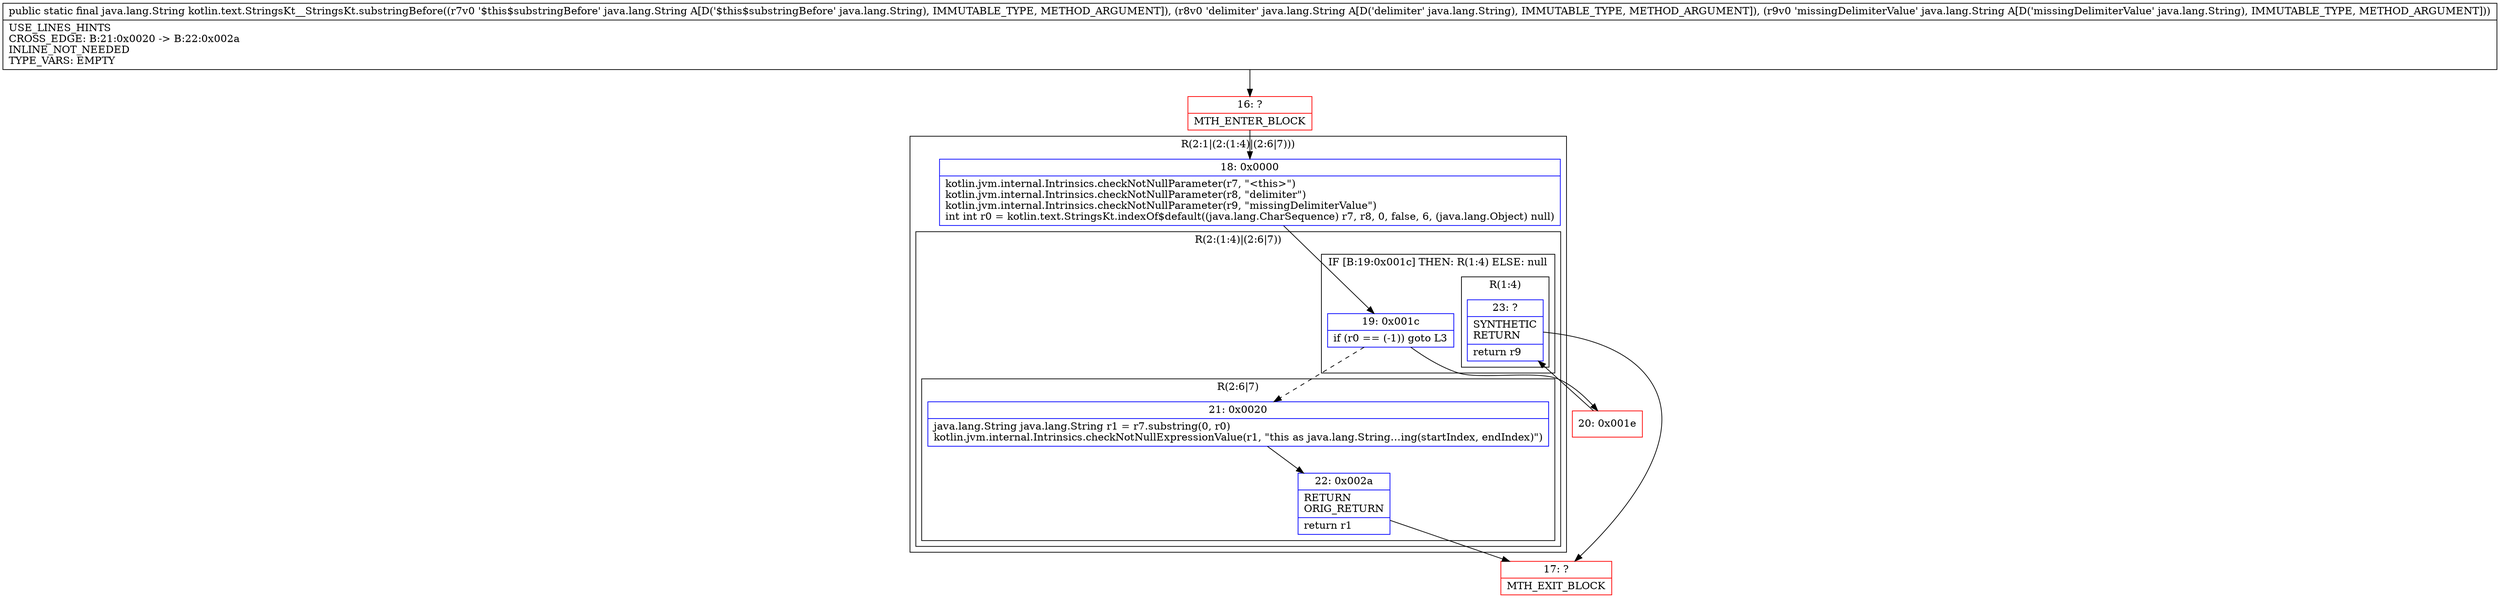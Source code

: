 digraph "CFG forkotlin.text.StringsKt__StringsKt.substringBefore(Ljava\/lang\/String;Ljava\/lang\/String;Ljava\/lang\/String;)Ljava\/lang\/String;" {
subgraph cluster_Region_1983114431 {
label = "R(2:1|(2:(1:4)|(2:6|7)))";
node [shape=record,color=blue];
Node_18 [shape=record,label="{18\:\ 0x0000|kotlin.jvm.internal.Intrinsics.checkNotNullParameter(r7, \"\<this\>\")\lkotlin.jvm.internal.Intrinsics.checkNotNullParameter(r8, \"delimiter\")\lkotlin.jvm.internal.Intrinsics.checkNotNullParameter(r9, \"missingDelimiterValue\")\lint int r0 = kotlin.text.StringsKt.indexOf$default((java.lang.CharSequence) r7, r8, 0, false, 6, (java.lang.Object) null)\l}"];
subgraph cluster_Region_795258288 {
label = "R(2:(1:4)|(2:6|7))";
node [shape=record,color=blue];
subgraph cluster_IfRegion_1797975288 {
label = "IF [B:19:0x001c] THEN: R(1:4) ELSE: null";
node [shape=record,color=blue];
Node_19 [shape=record,label="{19\:\ 0x001c|if (r0 == (\-1)) goto L3\l}"];
subgraph cluster_Region_681348935 {
label = "R(1:4)";
node [shape=record,color=blue];
Node_23 [shape=record,label="{23\:\ ?|SYNTHETIC\lRETURN\l|return r9\l}"];
}
}
subgraph cluster_Region_2018423671 {
label = "R(2:6|7)";
node [shape=record,color=blue];
Node_21 [shape=record,label="{21\:\ 0x0020|java.lang.String java.lang.String r1 = r7.substring(0, r0)\lkotlin.jvm.internal.Intrinsics.checkNotNullExpressionValue(r1, \"this as java.lang.String…ing(startIndex, endIndex)\")\l}"];
Node_22 [shape=record,label="{22\:\ 0x002a|RETURN\lORIG_RETURN\l|return r1\l}"];
}
}
}
Node_16 [shape=record,color=red,label="{16\:\ ?|MTH_ENTER_BLOCK\l}"];
Node_20 [shape=record,color=red,label="{20\:\ 0x001e}"];
Node_17 [shape=record,color=red,label="{17\:\ ?|MTH_EXIT_BLOCK\l}"];
MethodNode[shape=record,label="{public static final java.lang.String kotlin.text.StringsKt__StringsKt.substringBefore((r7v0 '$this$substringBefore' java.lang.String A[D('$this$substringBefore' java.lang.String), IMMUTABLE_TYPE, METHOD_ARGUMENT]), (r8v0 'delimiter' java.lang.String A[D('delimiter' java.lang.String), IMMUTABLE_TYPE, METHOD_ARGUMENT]), (r9v0 'missingDelimiterValue' java.lang.String A[D('missingDelimiterValue' java.lang.String), IMMUTABLE_TYPE, METHOD_ARGUMENT]))  | USE_LINES_HINTS\lCROSS_EDGE: B:21:0x0020 \-\> B:22:0x002a\lINLINE_NOT_NEEDED\lTYPE_VARS: EMPTY\l}"];
MethodNode -> Node_16;Node_18 -> Node_19;
Node_19 -> Node_20;
Node_19 -> Node_21[style=dashed];
Node_23 -> Node_17;
Node_21 -> Node_22;
Node_22 -> Node_17;
Node_16 -> Node_18;
Node_20 -> Node_23;
}


